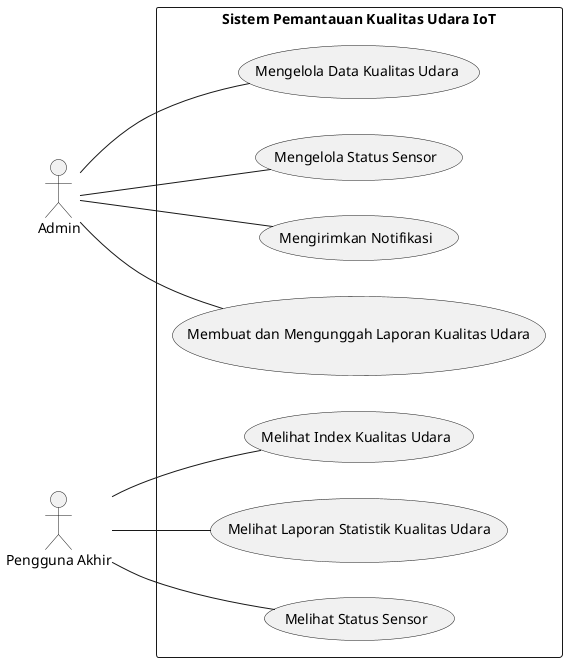 @startuml usecase
actor Admin
actor Pengguna as "Pengguna Akhir"
left to right direction
rectangle "Sistem Pemantauan Kualitas Udara IoT" {
    usecase "Mengelola Data Kualitas Udara" as UC1
    usecase "Mengelola Status Sensor" as UC2
    usecase "Mengirimkan Notifikasi" as UC3
    usecase "Membuat dan Mengunggah Laporan Kualitas Udara" as UC4
    usecase "Melihat Index Kualitas Udara" as UC5
    usecase "Melihat Laporan Statistik Kualitas Udara" as UC6
    usecase "Melihat Status Sensor" as UC7

    Admin -- UC1
    Admin -- UC2
    Admin -- UC3
    Admin -- UC4

    Pengguna -- UC5
    Pengguna -- UC6
    Pengguna -- UC7
}
@enduml

